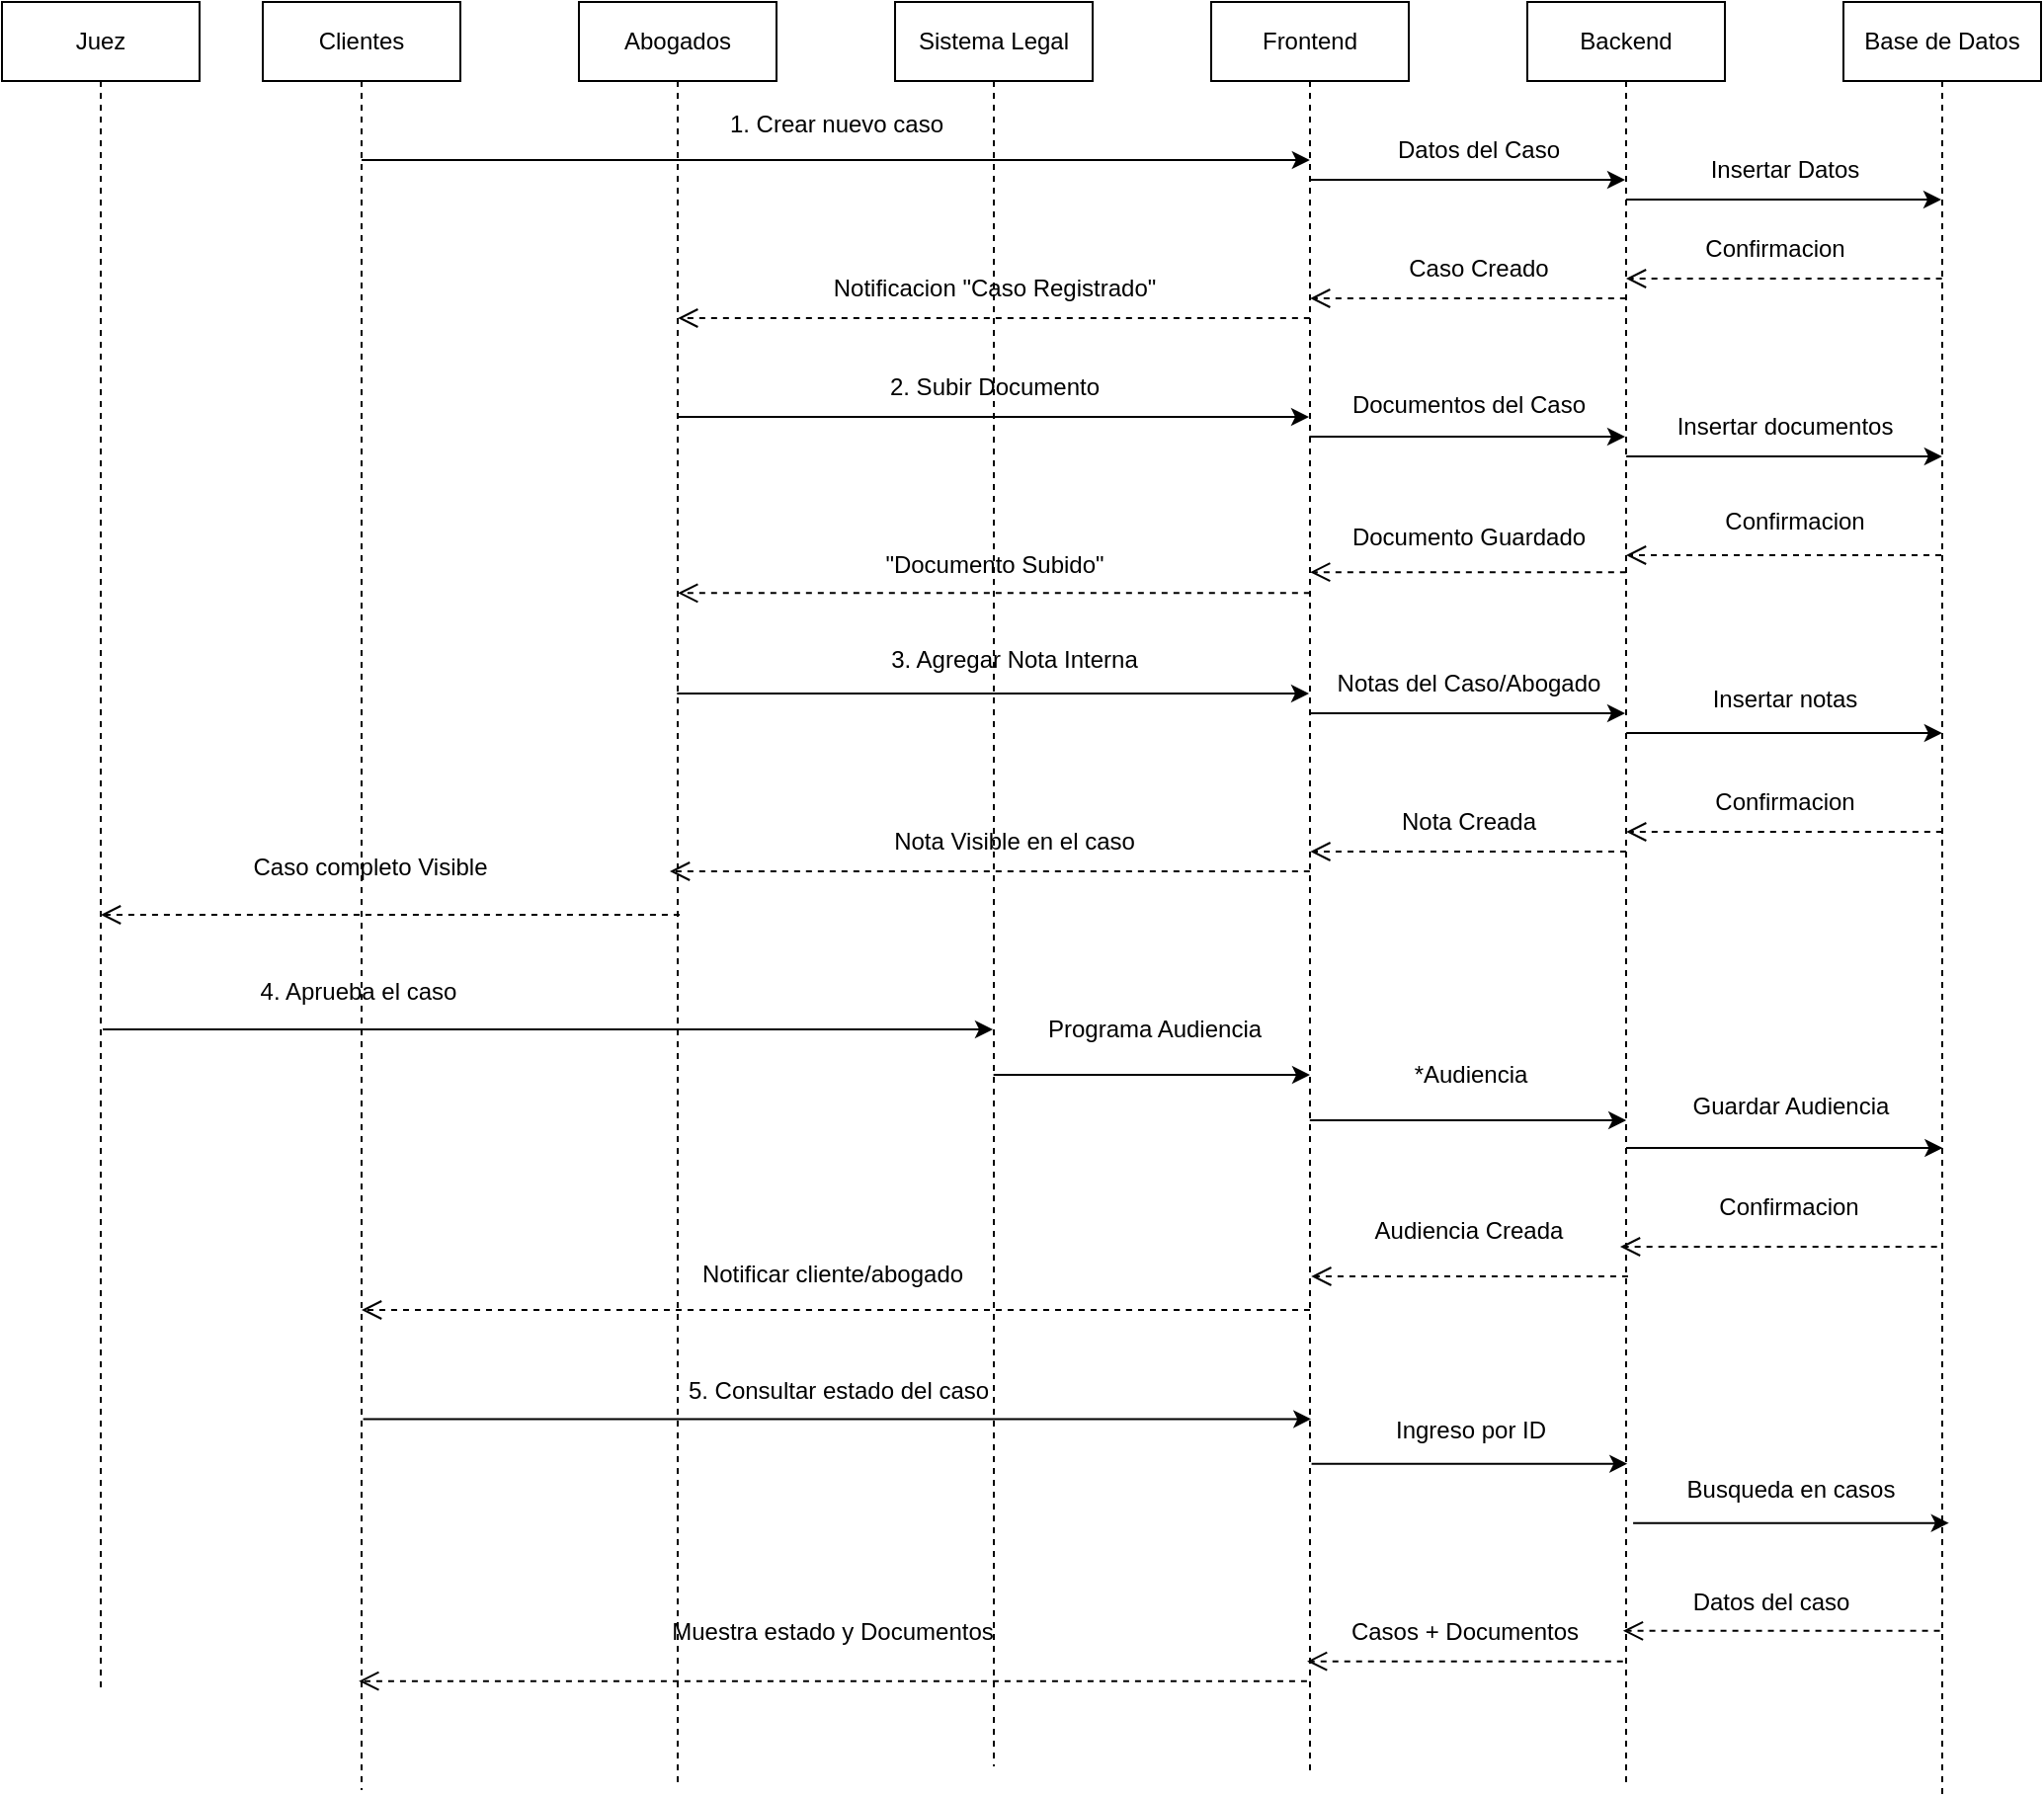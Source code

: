 <mxfile version="27.0.2">
  <diagram name="Página-1" id="LHy_FwT5QbHLbnz2iiKJ">
    <mxGraphModel dx="1465" dy="732" grid="0" gridSize="10" guides="1" tooltips="1" connect="1" arrows="1" fold="1" page="0" pageScale="1" pageWidth="827" pageHeight="1169" math="0" shadow="0">
      <root>
        <mxCell id="0" />
        <mxCell id="1" parent="0" />
        <mxCell id="Ppk1s_15XKvyTgP_9-k_-24" value="Clientes" style="shape=umlLifeline;perimeter=lifelinePerimeter;whiteSpace=wrap;html=1;container=1;dropTarget=0;collapsible=0;recursiveResize=0;outlineConnect=0;portConstraint=eastwest;newEdgeStyle={&quot;curved&quot;:0,&quot;rounded&quot;:0};" parent="1" vertex="1">
          <mxGeometry x="80" y="40" width="100" height="905" as="geometry" />
        </mxCell>
        <mxCell id="Ppk1s_15XKvyTgP_9-k_-25" value="Abogados" style="shape=umlLifeline;perimeter=lifelinePerimeter;whiteSpace=wrap;html=1;container=1;dropTarget=0;collapsible=0;recursiveResize=0;outlineConnect=0;portConstraint=eastwest;newEdgeStyle={&quot;curved&quot;:0,&quot;rounded&quot;:0};" parent="1" vertex="1">
          <mxGeometry x="240" y="40" width="100" height="903" as="geometry" />
        </mxCell>
        <mxCell id="Ppk1s_15XKvyTgP_9-k_-26" value="Sistema Legal" style="shape=umlLifeline;perimeter=lifelinePerimeter;whiteSpace=wrap;html=1;container=1;dropTarget=0;collapsible=0;recursiveResize=0;outlineConnect=0;portConstraint=eastwest;newEdgeStyle={&quot;curved&quot;:0,&quot;rounded&quot;:0};" parent="1" vertex="1">
          <mxGeometry x="400" y="40" width="100" height="893" as="geometry" />
        </mxCell>
        <mxCell id="Ppk1s_15XKvyTgP_9-k_-27" value="Frontend" style="shape=umlLifeline;perimeter=lifelinePerimeter;whiteSpace=wrap;html=1;container=1;dropTarget=0;collapsible=0;recursiveResize=0;outlineConnect=0;portConstraint=eastwest;newEdgeStyle={&quot;curved&quot;:0,&quot;rounded&quot;:0};" parent="1" vertex="1">
          <mxGeometry x="560" y="40" width="100" height="897" as="geometry" />
        </mxCell>
        <mxCell id="Ppk1s_15XKvyTgP_9-k_-28" value="Backend" style="shape=umlLifeline;perimeter=lifelinePerimeter;whiteSpace=wrap;html=1;container=1;dropTarget=0;collapsible=0;recursiveResize=0;outlineConnect=0;portConstraint=eastwest;newEdgeStyle={&quot;curved&quot;:0,&quot;rounded&quot;:0};" parent="1" vertex="1">
          <mxGeometry x="720" y="40" width="100" height="904" as="geometry" />
        </mxCell>
        <mxCell id="Ppk1s_15XKvyTgP_9-k_-29" value="Base de Datos" style="shape=umlLifeline;perimeter=lifelinePerimeter;whiteSpace=wrap;html=1;container=1;dropTarget=0;collapsible=0;recursiveResize=0;outlineConnect=0;portConstraint=eastwest;newEdgeStyle={&quot;curved&quot;:0,&quot;rounded&quot;:0};" parent="1" vertex="1">
          <mxGeometry x="880" y="40" width="100" height="907" as="geometry" />
        </mxCell>
        <mxCell id="Ppk1s_15XKvyTgP_9-k_-30" value="" style="endArrow=classic;html=1;rounded=0;" parent="1" edge="1" source="Ppk1s_15XKvyTgP_9-k_-24">
          <mxGeometry width="50" height="50" relative="1" as="geometry">
            <mxPoint x="290.087" y="120" as="sourcePoint" />
            <mxPoint x="609.92" y="120" as="targetPoint" />
          </mxGeometry>
        </mxCell>
        <mxCell id="Ppk1s_15XKvyTgP_9-k_-31" value="1. Crear nuevo caso" style="text;html=1;align=center;verticalAlign=middle;resizable=0;points=[];autosize=1;strokeColor=none;fillColor=none;" parent="1" vertex="1">
          <mxGeometry x="305" y="87" width="130" height="30" as="geometry" />
        </mxCell>
        <mxCell id="Ppk1s_15XKvyTgP_9-k_-33" value="" style="endArrow=classic;html=1;rounded=0;" parent="1" edge="1">
          <mxGeometry width="50" height="50" relative="1" as="geometry">
            <mxPoint x="609.667" y="130" as="sourcePoint" />
            <mxPoint x="769.5" y="130" as="targetPoint" />
          </mxGeometry>
        </mxCell>
        <mxCell id="Ppk1s_15XKvyTgP_9-k_-34" value="Datos del Caso" style="text;html=1;align=center;verticalAlign=middle;resizable=0;points=[];autosize=1;strokeColor=none;fillColor=none;" parent="1" vertex="1">
          <mxGeometry x="640" y="100" width="110" height="30" as="geometry" />
        </mxCell>
        <mxCell id="Ppk1s_15XKvyTgP_9-k_-35" value="" style="endArrow=classic;html=1;rounded=0;" parent="1" source="Ppk1s_15XKvyTgP_9-k_-28" target="Ppk1s_15XKvyTgP_9-k_-29" edge="1">
          <mxGeometry width="50" height="50" relative="1" as="geometry">
            <mxPoint x="830" y="240" as="sourcePoint" />
            <mxPoint x="880" y="190" as="targetPoint" />
            <Array as="points">
              <mxPoint x="850" y="140" />
            </Array>
          </mxGeometry>
        </mxCell>
        <mxCell id="Ppk1s_15XKvyTgP_9-k_-37" value="Insertar Datos" style="text;html=1;align=center;verticalAlign=middle;resizable=0;points=[];autosize=1;strokeColor=none;fillColor=none;" parent="1" vertex="1">
          <mxGeometry x="800" y="110" width="100" height="30" as="geometry" />
        </mxCell>
        <mxCell id="Ppk1s_15XKvyTgP_9-k_-41" value="Confirmacion" style="text;html=1;align=center;verticalAlign=middle;resizable=0;points=[];autosize=1;strokeColor=none;fillColor=none;" parent="1" vertex="1">
          <mxGeometry x="800" y="150" width="90" height="30" as="geometry" />
        </mxCell>
        <mxCell id="Ppk1s_15XKvyTgP_9-k_-45" value="Caso Creado" style="text;html=1;align=center;verticalAlign=middle;resizable=0;points=[];autosize=1;strokeColor=none;fillColor=none;" parent="1" vertex="1">
          <mxGeometry x="650" y="160" width="90" height="30" as="geometry" />
        </mxCell>
        <mxCell id="Ppk1s_15XKvyTgP_9-k_-47" value="Notificacion &quot;Caso Registrado&lt;span style=&quot;background-color: transparent; color: light-dark(rgb(0, 0, 0), rgb(255, 255, 255));&quot;&gt;&quot;&lt;/span&gt;" style="text;html=1;align=center;verticalAlign=middle;resizable=0;points=[];autosize=1;strokeColor=none;fillColor=none;" parent="1" vertex="1">
          <mxGeometry x="355" y="170" width="190" height="30" as="geometry" />
        </mxCell>
        <mxCell id="Ppk1s_15XKvyTgP_9-k_-48" value="" style="endArrow=classic;html=1;rounded=0;" parent="1" target="Ppk1s_15XKvyTgP_9-k_-27" edge="1">
          <mxGeometry width="50" height="50" relative="1" as="geometry">
            <mxPoint x="289.667" y="250" as="sourcePoint" />
            <mxPoint x="449.5" y="250" as="targetPoint" />
          </mxGeometry>
        </mxCell>
        <mxCell id="Ppk1s_15XKvyTgP_9-k_-49" value="2. Subir Documento" style="text;html=1;align=center;verticalAlign=middle;resizable=0;points=[];autosize=1;strokeColor=none;fillColor=none;" parent="1" vertex="1">
          <mxGeometry x="385" y="220" width="130" height="30" as="geometry" />
        </mxCell>
        <mxCell id="Ppk1s_15XKvyTgP_9-k_-52" value="" style="endArrow=classic;html=1;rounded=0;" parent="1" edge="1">
          <mxGeometry width="50" height="50" relative="1" as="geometry">
            <mxPoint x="609.667" y="260" as="sourcePoint" />
            <mxPoint x="769.5" y="260" as="targetPoint" />
          </mxGeometry>
        </mxCell>
        <mxCell id="Ppk1s_15XKvyTgP_9-k_-53" value="" style="endArrow=classic;html=1;rounded=0;" parent="1" edge="1">
          <mxGeometry width="50" height="50" relative="1" as="geometry">
            <mxPoint x="770.087" y="270" as="sourcePoint" />
            <mxPoint x="929.92" y="270" as="targetPoint" />
          </mxGeometry>
        </mxCell>
        <mxCell id="Ppk1s_15XKvyTgP_9-k_-57" value="" style="endArrow=classic;html=1;rounded=0;" parent="1" target="Ppk1s_15XKvyTgP_9-k_-27" edge="1">
          <mxGeometry width="50" height="50" relative="1" as="geometry">
            <mxPoint x="289.667" y="390" as="sourcePoint" />
            <mxPoint x="449.5" y="390" as="targetPoint" />
          </mxGeometry>
        </mxCell>
        <mxCell id="Ppk1s_15XKvyTgP_9-k_-58" value="" style="endArrow=classic;html=1;rounded=0;" parent="1" edge="1">
          <mxGeometry width="50" height="50" relative="1" as="geometry">
            <mxPoint x="609.667" y="400" as="sourcePoint" />
            <mxPoint x="769.5" y="400" as="targetPoint" />
          </mxGeometry>
        </mxCell>
        <mxCell id="Ppk1s_15XKvyTgP_9-k_-59" value="" style="endArrow=classic;html=1;rounded=0;" parent="1" edge="1">
          <mxGeometry width="50" height="50" relative="1" as="geometry">
            <mxPoint x="770.087" y="410" as="sourcePoint" />
            <mxPoint x="929.92" y="410" as="targetPoint" />
          </mxGeometry>
        </mxCell>
        <mxCell id="Ppk1s_15XKvyTgP_9-k_-60" value="Documentos del Caso" style="text;html=1;align=center;verticalAlign=middle;resizable=0;points=[];autosize=1;strokeColor=none;fillColor=none;" parent="1" vertex="1">
          <mxGeometry x="620" y="229" width="140" height="30" as="geometry" />
        </mxCell>
        <mxCell id="Ppk1s_15XKvyTgP_9-k_-62" value="Insertar documentos" style="text;html=1;align=center;verticalAlign=middle;resizable=0;points=[];autosize=1;strokeColor=none;fillColor=none;" parent="1" vertex="1">
          <mxGeometry x="785" y="240" width="130" height="30" as="geometry" />
        </mxCell>
        <mxCell id="Ppk1s_15XKvyTgP_9-k_-64" value="Confirmacion" style="text;html=1;align=center;verticalAlign=middle;resizable=0;points=[];autosize=1;strokeColor=none;fillColor=none;" parent="1" vertex="1">
          <mxGeometry x="810" y="288" width="90" height="30" as="geometry" />
        </mxCell>
        <mxCell id="Ppk1s_15XKvyTgP_9-k_-65" value="Documento Guardado" style="text;html=1;align=center;verticalAlign=middle;resizable=0;points=[];autosize=1;strokeColor=none;fillColor=none;" parent="1" vertex="1">
          <mxGeometry x="620" y="296" width="140" height="30" as="geometry" />
        </mxCell>
        <mxCell id="Ppk1s_15XKvyTgP_9-k_-66" value="&quot;Documento Subido&quot;" style="text;html=1;align=center;verticalAlign=middle;resizable=0;points=[];autosize=1;strokeColor=none;fillColor=none;" parent="1" vertex="1">
          <mxGeometry x="385" y="310" width="130" height="30" as="geometry" />
        </mxCell>
        <mxCell id="Ppk1s_15XKvyTgP_9-k_-67" value="3. Agregar Nota Interna" style="text;html=1;align=center;verticalAlign=middle;resizable=0;points=[];autosize=1;strokeColor=none;fillColor=none;" parent="1" vertex="1">
          <mxGeometry x="385" y="358" width="150" height="30" as="geometry" />
        </mxCell>
        <mxCell id="Ppk1s_15XKvyTgP_9-k_-68" value="Notas del Caso/Abogado" style="text;html=1;align=center;verticalAlign=middle;resizable=0;points=[];autosize=1;strokeColor=none;fillColor=none;" parent="1" vertex="1">
          <mxGeometry x="610" y="370" width="160" height="30" as="geometry" />
        </mxCell>
        <mxCell id="Ppk1s_15XKvyTgP_9-k_-69" value="Insertar notas" style="text;html=1;align=center;verticalAlign=middle;resizable=0;points=[];autosize=1;strokeColor=none;fillColor=none;" parent="1" vertex="1">
          <mxGeometry x="800" y="378" width="100" height="30" as="geometry" />
        </mxCell>
        <mxCell id="Ppk1s_15XKvyTgP_9-k_-71" value="Confirmacion" style="text;html=1;align=center;verticalAlign=middle;resizable=0;points=[];autosize=1;strokeColor=none;fillColor=none;" parent="1" vertex="1">
          <mxGeometry x="805" y="430" width="90" height="30" as="geometry" />
        </mxCell>
        <mxCell id="Ppk1s_15XKvyTgP_9-k_-73" value="Nota Creada" style="text;html=1;align=center;verticalAlign=middle;resizable=0;points=[];autosize=1;strokeColor=none;fillColor=none;" parent="1" vertex="1">
          <mxGeometry x="645" y="440" width="90" height="30" as="geometry" />
        </mxCell>
        <mxCell id="Ppk1s_15XKvyTgP_9-k_-75" value="Nota Visible en el caso" style="text;html=1;align=center;verticalAlign=middle;resizable=0;points=[];autosize=1;strokeColor=none;fillColor=none;" parent="1" vertex="1">
          <mxGeometry x="385" y="450" width="150" height="30" as="geometry" />
        </mxCell>
        <mxCell id="Ppk1s_15XKvyTgP_9-k_-76" value="" style="endArrow=classic;html=1;rounded=0;" parent="1" edge="1">
          <mxGeometry width="50" height="50" relative="1" as="geometry">
            <mxPoint x="130.797" y="757.23" as="sourcePoint" />
            <mxPoint x="610.63" y="757.23" as="targetPoint" />
          </mxGeometry>
        </mxCell>
        <mxCell id="Ppk1s_15XKvyTgP_9-k_-77" value="5. Consultar estado del caso" style="text;html=1;align=center;verticalAlign=middle;resizable=0;points=[];autosize=1;strokeColor=none;fillColor=none;" parent="1" vertex="1">
          <mxGeometry x="285.63" y="729.82" width="170" height="26" as="geometry" />
        </mxCell>
        <mxCell id="Ppk1s_15XKvyTgP_9-k_-78" value="" style="endArrow=classic;html=1;rounded=0;" parent="1" edge="1">
          <mxGeometry width="50" height="50" relative="1" as="geometry">
            <mxPoint x="610.797" y="779.82" as="sourcePoint" />
            <mxPoint x="770.63" y="779.82" as="targetPoint" />
          </mxGeometry>
        </mxCell>
        <mxCell id="Ppk1s_15XKvyTgP_9-k_-79" value="Ingreso por ID" style="text;html=1;align=center;verticalAlign=middle;resizable=0;points=[];autosize=1;strokeColor=none;fillColor=none;" parent="1" vertex="1">
          <mxGeometry x="640.8" y="747.82" width="100" height="30" as="geometry" />
        </mxCell>
        <mxCell id="Ppk1s_15XKvyTgP_9-k_-80" value="" style="endArrow=classic;html=1;rounded=0;" parent="1" edge="1">
          <mxGeometry width="50" height="50" relative="1" as="geometry">
            <mxPoint x="773.547" y="809.82" as="sourcePoint" />
            <mxPoint x="933.38" y="809.82" as="targetPoint" />
          </mxGeometry>
        </mxCell>
        <mxCell id="Ppk1s_15XKvyTgP_9-k_-81" value="Busqueda en casos" style="text;html=1;align=center;verticalAlign=middle;resizable=0;points=[];autosize=1;strokeColor=none;fillColor=none;" parent="1" vertex="1">
          <mxGeometry x="788.46" y="777.82" width="130" height="30" as="geometry" />
        </mxCell>
        <mxCell id="Ppk1s_15XKvyTgP_9-k_-83" value="Datos del caso" style="text;html=1;align=center;verticalAlign=middle;resizable=0;points=[];autosize=1;strokeColor=none;fillColor=none;" parent="1" vertex="1">
          <mxGeometry x="793.46" y="834.82" width="100" height="30" as="geometry" />
        </mxCell>
        <mxCell id="Ppk1s_15XKvyTgP_9-k_-85" value="Casos + Documentos" style="text;html=1;align=center;verticalAlign=middle;resizable=0;points=[];autosize=1;strokeColor=none;fillColor=none;" parent="1" vertex="1">
          <mxGeometry x="618.46" y="849.82" width="140" height="30" as="geometry" />
        </mxCell>
        <mxCell id="Ppk1s_15XKvyTgP_9-k_-87" value="Muestra estado y Documentos" style="text;html=1;align=center;verticalAlign=middle;resizable=0;points=[];autosize=1;strokeColor=none;fillColor=none;" parent="1" vertex="1">
          <mxGeometry x="273.46" y="849.82" width="190" height="30" as="geometry" />
        </mxCell>
        <mxCell id="Ppk1s_15XKvyTgP_9-k_-88" value="" style="html=1;verticalAlign=bottom;endArrow=open;dashed=1;endSize=8;curved=0;rounded=0;" parent="1" edge="1">
          <mxGeometry relative="1" as="geometry">
            <mxPoint x="609.92" y="200" as="sourcePoint" />
            <mxPoint x="290.087" y="200" as="targetPoint" />
          </mxGeometry>
        </mxCell>
        <mxCell id="Ppk1s_15XKvyTgP_9-k_-89" value="" style="html=1;verticalAlign=bottom;endArrow=open;dashed=1;endSize=8;curved=0;rounded=0;" parent="1" edge="1">
          <mxGeometry relative="1" as="geometry">
            <mxPoint x="769.92" y="190" as="sourcePoint" />
            <mxPoint x="610.087" y="190" as="targetPoint" />
          </mxGeometry>
        </mxCell>
        <mxCell id="Ppk1s_15XKvyTgP_9-k_-90" value="" style="html=1;verticalAlign=bottom;endArrow=open;dashed=1;endSize=8;curved=0;rounded=0;" parent="1" edge="1">
          <mxGeometry relative="1" as="geometry">
            <mxPoint x="929.83" y="180" as="sourcePoint" />
            <mxPoint x="769.997" y="180" as="targetPoint" />
          </mxGeometry>
        </mxCell>
        <mxCell id="Ppk1s_15XKvyTgP_9-k_-91" value="" style="html=1;verticalAlign=bottom;endArrow=open;dashed=1;endSize=8;curved=0;rounded=0;" parent="1" source="Ppk1s_15XKvyTgP_9-k_-29" target="Ppk1s_15XKvyTgP_9-k_-28" edge="1">
          <mxGeometry relative="1" as="geometry">
            <mxPoint x="900" y="350" as="sourcePoint" />
            <mxPoint x="820" y="350" as="targetPoint" />
            <Array as="points">
              <mxPoint x="900" y="320" />
            </Array>
          </mxGeometry>
        </mxCell>
        <mxCell id="Ppk1s_15XKvyTgP_9-k_-92" value="" style="html=1;verticalAlign=bottom;endArrow=open;dashed=1;endSize=8;curved=0;rounded=0;" parent="1" edge="1">
          <mxGeometry relative="1" as="geometry">
            <mxPoint x="769.92" y="328.58" as="sourcePoint" />
            <mxPoint x="610.087" y="328.58" as="targetPoint" />
          </mxGeometry>
        </mxCell>
        <mxCell id="Ppk1s_15XKvyTgP_9-k_-93" value="" style="html=1;verticalAlign=bottom;endArrow=open;dashed=1;endSize=8;curved=0;rounded=0;" parent="1" edge="1">
          <mxGeometry relative="1" as="geometry">
            <mxPoint x="609.92" y="339.17" as="sourcePoint" />
            <mxPoint x="290.087" y="339.17" as="targetPoint" />
          </mxGeometry>
        </mxCell>
        <mxCell id="Ppk1s_15XKvyTgP_9-k_-94" value="" style="html=1;verticalAlign=bottom;endArrow=open;dashed=1;endSize=8;curved=0;rounded=0;" parent="1" edge="1">
          <mxGeometry relative="1" as="geometry">
            <mxPoint x="929.92" y="460" as="sourcePoint" />
            <mxPoint x="770.087" y="460" as="targetPoint" />
          </mxGeometry>
        </mxCell>
        <mxCell id="Ppk1s_15XKvyTgP_9-k_-95" value="" style="html=1;verticalAlign=bottom;endArrow=open;dashed=1;endSize=8;curved=0;rounded=0;" parent="1" edge="1">
          <mxGeometry relative="1" as="geometry">
            <mxPoint x="770" y="470" as="sourcePoint" />
            <mxPoint x="610.167" y="470" as="targetPoint" />
          </mxGeometry>
        </mxCell>
        <mxCell id="Ppk1s_15XKvyTgP_9-k_-96" value="" style="html=1;verticalAlign=bottom;endArrow=open;dashed=1;endSize=8;curved=0;rounded=0;" parent="1" edge="1">
          <mxGeometry relative="1" as="geometry">
            <mxPoint x="609.92" y="480" as="sourcePoint" />
            <mxPoint x="286" y="480" as="targetPoint" />
          </mxGeometry>
        </mxCell>
        <mxCell id="Ppk1s_15XKvyTgP_9-k_-97" value="" style="html=1;verticalAlign=bottom;endArrow=open;dashed=1;endSize=8;curved=0;rounded=0;" parent="1" edge="1">
          <mxGeometry relative="1" as="geometry">
            <mxPoint x="928.79" y="864.4" as="sourcePoint" />
            <mxPoint x="768.457" y="864.4" as="targetPoint" />
          </mxGeometry>
        </mxCell>
        <mxCell id="Ppk1s_15XKvyTgP_9-k_-98" value="" style="html=1;verticalAlign=bottom;endArrow=open;dashed=1;endSize=8;curved=0;rounded=0;" parent="1" edge="1">
          <mxGeometry relative="1" as="geometry">
            <mxPoint x="768.38" y="879.82" as="sourcePoint" />
            <mxPoint x="608.547" y="879.82" as="targetPoint" />
          </mxGeometry>
        </mxCell>
        <mxCell id="Ppk1s_15XKvyTgP_9-k_-99" value="" style="html=1;verticalAlign=bottom;endArrow=open;dashed=1;endSize=8;curved=0;rounded=0;" parent="1" edge="1">
          <mxGeometry relative="1" as="geometry">
            <mxPoint x="608.46" y="889.82" as="sourcePoint" />
            <mxPoint x="128.627" y="889.82" as="targetPoint" />
          </mxGeometry>
        </mxCell>
        <mxCell id="jxX5MeN7IUv-UcOIcEX8-1" value="Juez" style="shape=umlLifeline;perimeter=lifelinePerimeter;whiteSpace=wrap;html=1;container=1;dropTarget=0;collapsible=0;recursiveResize=0;outlineConnect=0;portConstraint=eastwest;newEdgeStyle={&quot;curved&quot;:0,&quot;rounded&quot;:0};" vertex="1" parent="1">
          <mxGeometry x="-52" y="40" width="100" height="853" as="geometry" />
        </mxCell>
        <mxCell id="jxX5MeN7IUv-UcOIcEX8-2" value="" style="endArrow=classic;html=1;rounded=0;" edge="1" parent="1" target="Ppk1s_15XKvyTgP_9-k_-26">
          <mxGeometry width="50" height="50" relative="1" as="geometry">
            <mxPoint x="-0.996" y="560" as="sourcePoint" />
            <mxPoint x="291.18" y="560" as="targetPoint" />
          </mxGeometry>
        </mxCell>
        <mxCell id="jxX5MeN7IUv-UcOIcEX8-5" value="" style="html=1;verticalAlign=bottom;endArrow=open;dashed=1;endSize=8;curved=0;rounded=0;" edge="1" parent="1">
          <mxGeometry relative="1" as="geometry">
            <mxPoint x="290.96" y="502" as="sourcePoint" />
            <mxPoint x="-2" y="502" as="targetPoint" />
          </mxGeometry>
        </mxCell>
        <mxCell id="jxX5MeN7IUv-UcOIcEX8-6" value="Caso completo Visible" style="text;html=1;align=center;verticalAlign=middle;resizable=0;points=[];autosize=1;strokeColor=none;fillColor=none;" vertex="1" parent="1">
          <mxGeometry x="65" y="465" width="137" height="26" as="geometry" />
        </mxCell>
        <mxCell id="jxX5MeN7IUv-UcOIcEX8-7" value="4. Aprueba el caso" style="text;html=1;align=center;verticalAlign=middle;resizable=0;points=[];autosize=1;strokeColor=none;fillColor=none;" vertex="1" parent="1">
          <mxGeometry x="69" y="528" width="117" height="26" as="geometry" />
        </mxCell>
        <mxCell id="jxX5MeN7IUv-UcOIcEX8-8" value="" style="endArrow=classic;html=1;rounded=0;" edge="1" parent="1">
          <mxGeometry width="50" height="50" relative="1" as="geometry">
            <mxPoint x="449.824" y="583" as="sourcePoint" />
            <mxPoint x="610" y="583" as="targetPoint" />
          </mxGeometry>
        </mxCell>
        <mxCell id="jxX5MeN7IUv-UcOIcEX8-9" value="Programa Audiencia" style="text;html=1;align=center;verticalAlign=middle;resizable=0;points=[];autosize=1;strokeColor=none;fillColor=none;" vertex="1" parent="1">
          <mxGeometry x="468" y="547" width="126" height="26" as="geometry" />
        </mxCell>
        <mxCell id="jxX5MeN7IUv-UcOIcEX8-10" value="" style="endArrow=classic;html=1;rounded=0;" edge="1" parent="1">
          <mxGeometry width="50" height="50" relative="1" as="geometry">
            <mxPoint x="609.914" y="606" as="sourcePoint" />
            <mxPoint x="770.09" y="606" as="targetPoint" />
          </mxGeometry>
        </mxCell>
        <mxCell id="jxX5MeN7IUv-UcOIcEX8-11" value="*Audiencia" style="text;html=1;align=center;verticalAlign=middle;resizable=0;points=[];autosize=1;strokeColor=none;fillColor=none;" vertex="1" parent="1">
          <mxGeometry x="653" y="570" width="75" height="26" as="geometry" />
        </mxCell>
        <mxCell id="jxX5MeN7IUv-UcOIcEX8-12" value="Guardar Audiencia" style="text;html=1;align=center;verticalAlign=middle;resizable=0;points=[];autosize=1;strokeColor=none;fillColor=none;" vertex="1" parent="1">
          <mxGeometry x="794" y="586" width="117" height="26" as="geometry" />
        </mxCell>
        <mxCell id="jxX5MeN7IUv-UcOIcEX8-13" value="" style="endArrow=classic;html=1;rounded=0;" edge="1" parent="1">
          <mxGeometry width="50" height="50" relative="1" as="geometry">
            <mxPoint x="770.004" y="620" as="sourcePoint" />
            <mxPoint x="930.18" y="620" as="targetPoint" />
          </mxGeometry>
        </mxCell>
        <mxCell id="jxX5MeN7IUv-UcOIcEX8-14" value="" style="html=1;verticalAlign=bottom;endArrow=open;dashed=1;endSize=8;curved=0;rounded=0;" edge="1" parent="1">
          <mxGeometry relative="1" as="geometry">
            <mxPoint x="927.33" y="670" as="sourcePoint" />
            <mxPoint x="766.997" y="670" as="targetPoint" />
          </mxGeometry>
        </mxCell>
        <mxCell id="jxX5MeN7IUv-UcOIcEX8-15" value="Confirmacion" style="text;html=1;align=center;verticalAlign=middle;resizable=0;points=[];autosize=1;strokeColor=none;fillColor=none;" vertex="1" parent="1">
          <mxGeometry x="807.46" y="637" width="89" height="26" as="geometry" />
        </mxCell>
        <mxCell id="jxX5MeN7IUv-UcOIcEX8-16" value="" style="html=1;verticalAlign=bottom;endArrow=open;dashed=1;endSize=8;curved=0;rounded=0;" edge="1" parent="1">
          <mxGeometry relative="1" as="geometry">
            <mxPoint x="770.97" y="685" as="sourcePoint" />
            <mxPoint x="610.637" y="685" as="targetPoint" />
          </mxGeometry>
        </mxCell>
        <mxCell id="jxX5MeN7IUv-UcOIcEX8-17" value="Audiencia Creada" style="text;html=1;align=center;verticalAlign=middle;resizable=0;points=[];autosize=1;strokeColor=none;fillColor=none;" vertex="1" parent="1">
          <mxGeometry x="633.5" y="649" width="113" height="26" as="geometry" />
        </mxCell>
        <mxCell id="jxX5MeN7IUv-UcOIcEX8-18" value="" style="html=1;verticalAlign=bottom;endArrow=open;dashed=1;endSize=8;curved=0;rounded=0;" edge="1" parent="1" target="Ppk1s_15XKvyTgP_9-k_-24">
          <mxGeometry relative="1" as="geometry">
            <mxPoint x="610" y="702" as="sourcePoint" />
            <mxPoint x="449.667" y="702" as="targetPoint" />
          </mxGeometry>
        </mxCell>
        <mxCell id="jxX5MeN7IUv-UcOIcEX8-19" value="Notificar cliente/abogado" style="text;html=1;align=center;verticalAlign=middle;resizable=0;points=[];autosize=1;strokeColor=none;fillColor=none;" vertex="1" parent="1">
          <mxGeometry x="293.46" y="671" width="150" height="26" as="geometry" />
        </mxCell>
      </root>
    </mxGraphModel>
  </diagram>
</mxfile>
